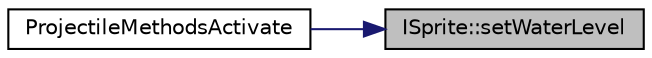 digraph "ISprite::setWaterLevel"
{
 // LATEX_PDF_SIZE
  edge [fontname="Helvetica",fontsize="10",labelfontname="Helvetica",labelfontsize="10"];
  node [fontname="Helvetica",fontsize="10",shape=record];
  rankdir="RL";
  Node1 [label="ISprite::setWaterLevel",height=0.2,width=0.4,color="black", fillcolor="grey75", style="filled", fontcolor="black",tooltip=" "];
  Node1 -> Node2 [dir="back",color="midnightblue",fontsize="10",style="solid"];
  Node2 [label="ProjectileMethodsActivate",height=0.2,width=0.4,color="black", fillcolor="white", style="filled",URL="$_projectile_methods_8cpp.html#a6ae279912f991524c93cab86f9db21bb",tooltip="Delegate method to activate an available bullet sprite so that it can shoot off into the wild blue yo..."];
}
